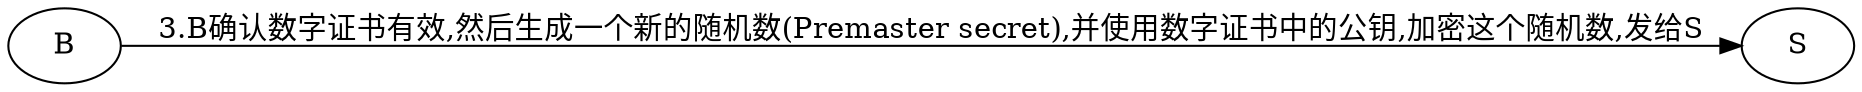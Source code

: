 digraph c{
rankdir="LR"
"B"->"S"[label="3.B确认数字证书有效,然后生成一个新的随机数(Premaster secret),并使用数字证书中的公钥,加密这个随机数,发给S"]
}

